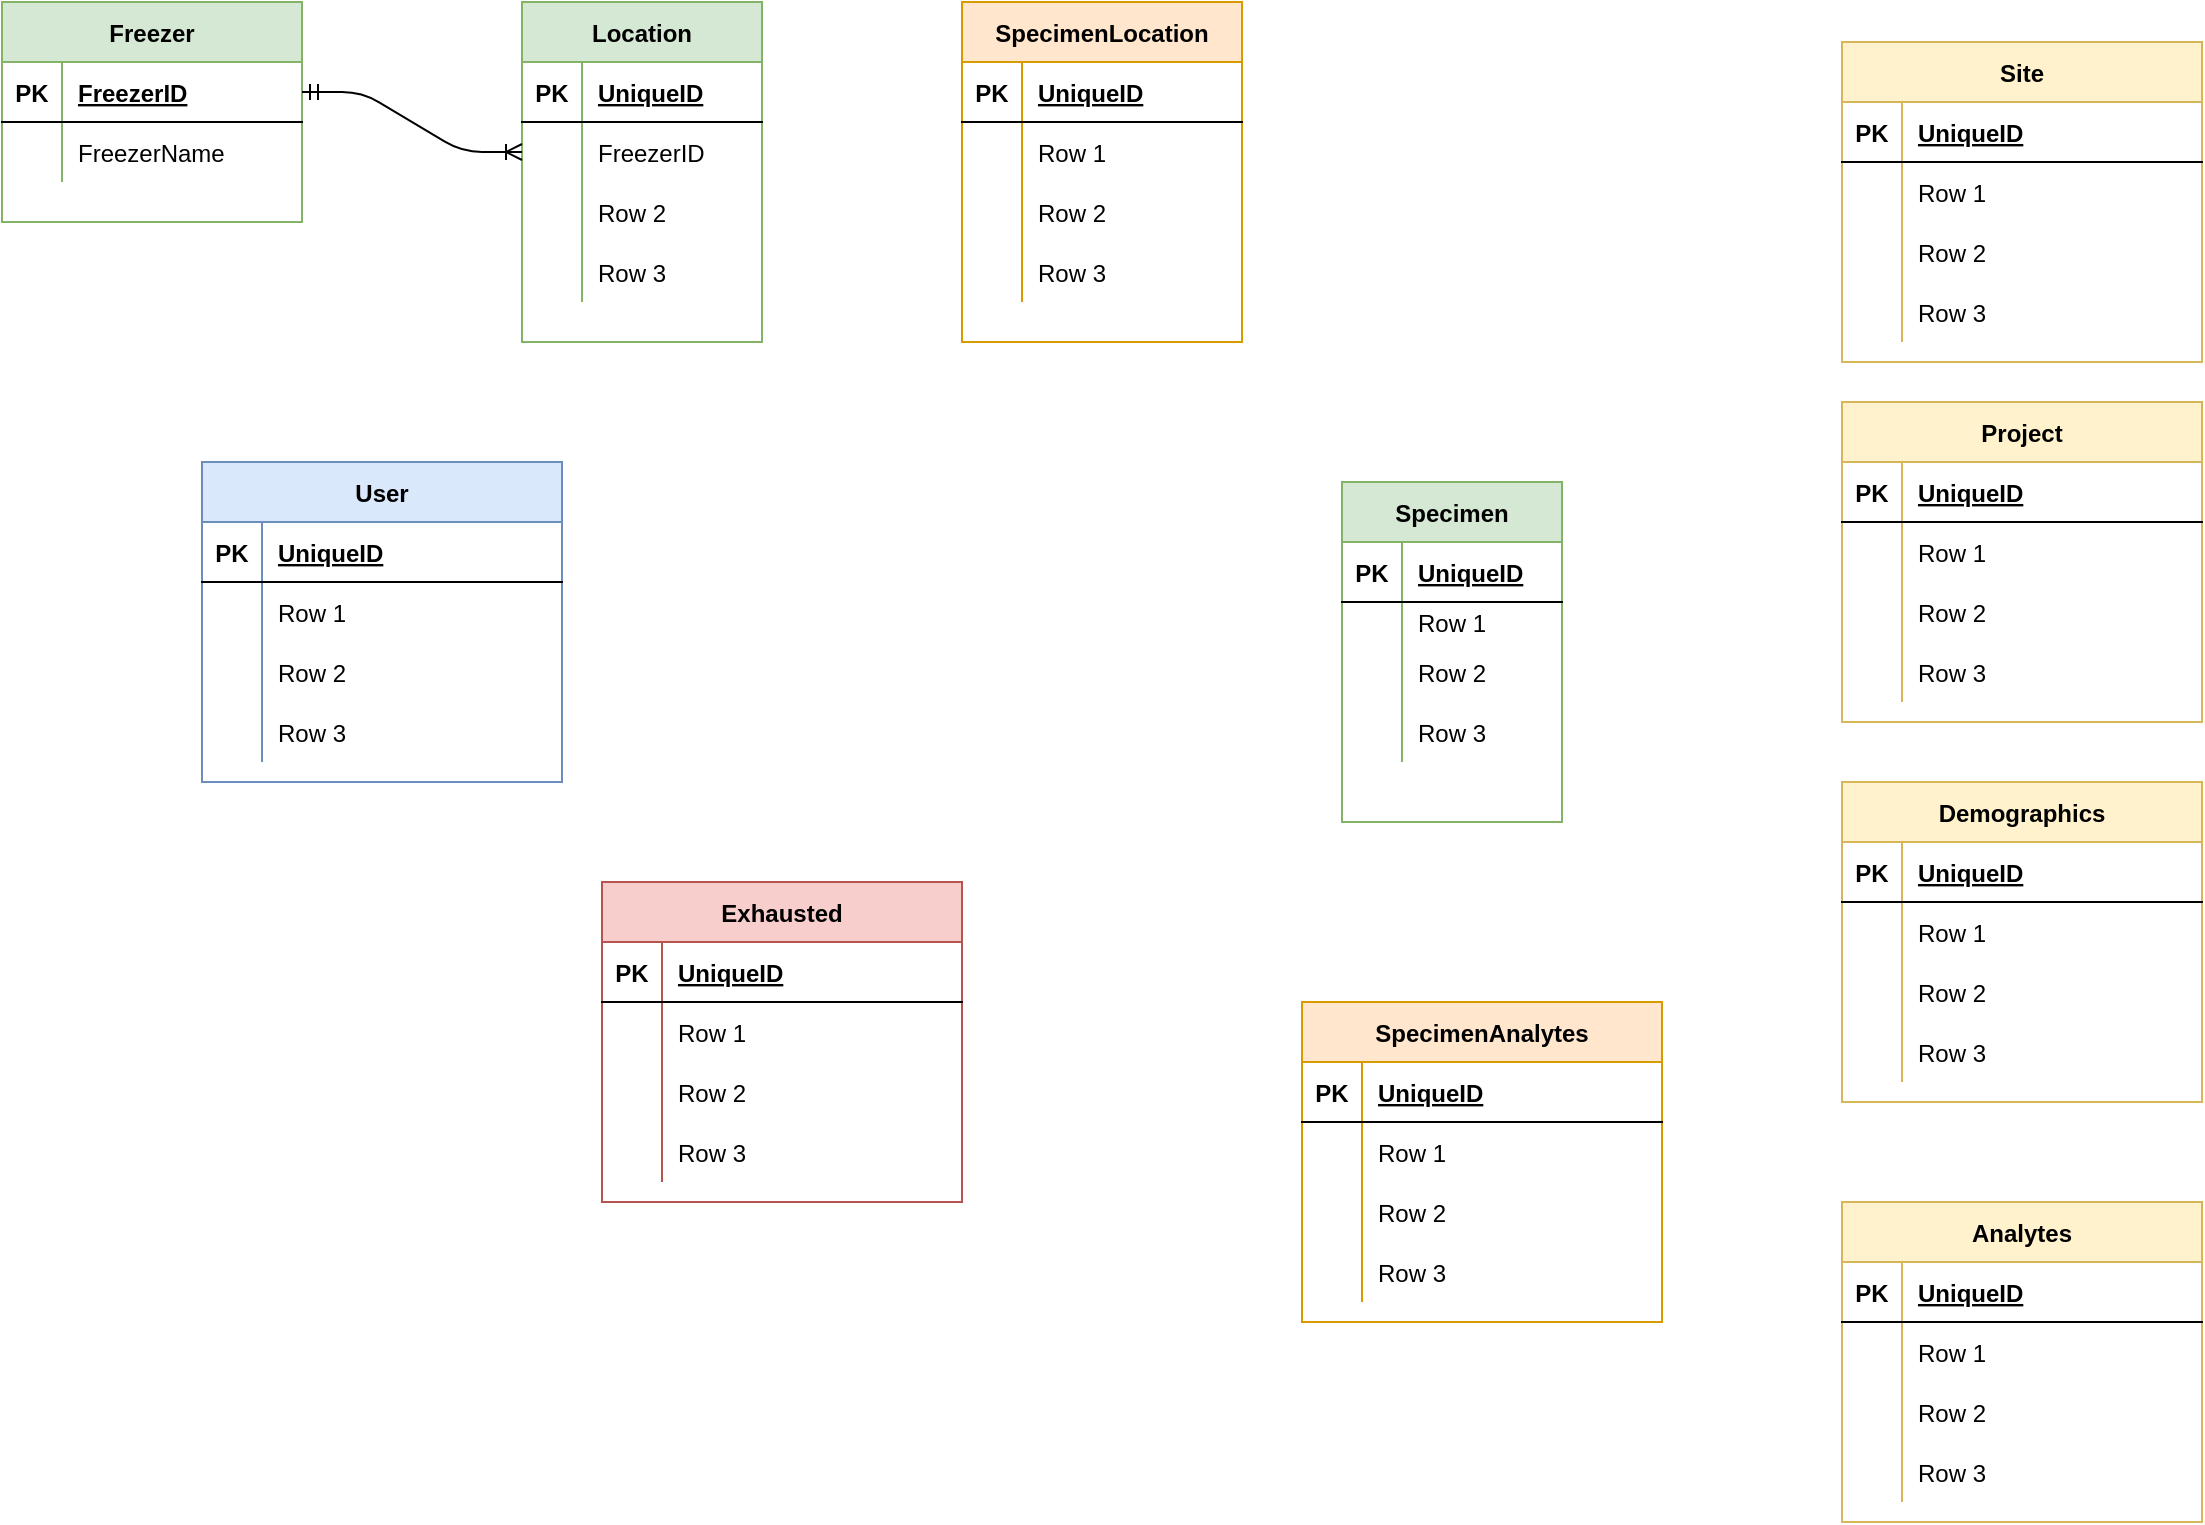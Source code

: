 <mxfile version="13.5.5" type="github"><diagram id="2ooMd2k_cc3liRSy74_t" name="Page-1"><mxGraphModel dx="2272" dy="762" grid="1" gridSize="10" guides="1" tooltips="1" connect="1" arrows="1" fold="1" page="1" pageScale="1" pageWidth="850" pageHeight="1100" math="0" shadow="0"><root><mxCell id="0"/><mxCell id="1" parent="0"/><mxCell id="8HmaBUchB0Zb-yMiRbDa-53" value="Demographics" style="shape=table;startSize=30;container=1;collapsible=1;childLayout=tableLayout;fixedRows=1;rowLines=0;fontStyle=1;align=center;resizeLast=1;fillColor=#fff2cc;strokeColor=#d6b656;" vertex="1" parent="1"><mxGeometry x="630" y="410" width="180" height="160" as="geometry"/></mxCell><mxCell id="8HmaBUchB0Zb-yMiRbDa-54" value="" style="shape=partialRectangle;collapsible=0;dropTarget=0;pointerEvents=0;fillColor=none;top=0;left=0;bottom=1;right=0;points=[[0,0.5],[1,0.5]];portConstraint=eastwest;" vertex="1" parent="8HmaBUchB0Zb-yMiRbDa-53"><mxGeometry y="30" width="180" height="30" as="geometry"/></mxCell><mxCell id="8HmaBUchB0Zb-yMiRbDa-55" value="PK" style="shape=partialRectangle;connectable=0;fillColor=none;top=0;left=0;bottom=0;right=0;fontStyle=1;overflow=hidden;" vertex="1" parent="8HmaBUchB0Zb-yMiRbDa-54"><mxGeometry width="30" height="30" as="geometry"/></mxCell><mxCell id="8HmaBUchB0Zb-yMiRbDa-56" value="UniqueID" style="shape=partialRectangle;connectable=0;fillColor=none;top=0;left=0;bottom=0;right=0;align=left;spacingLeft=6;fontStyle=5;overflow=hidden;" vertex="1" parent="8HmaBUchB0Zb-yMiRbDa-54"><mxGeometry x="30" width="150" height="30" as="geometry"/></mxCell><mxCell id="8HmaBUchB0Zb-yMiRbDa-57" value="" style="shape=partialRectangle;collapsible=0;dropTarget=0;pointerEvents=0;fillColor=none;top=0;left=0;bottom=0;right=0;points=[[0,0.5],[1,0.5]];portConstraint=eastwest;" vertex="1" parent="8HmaBUchB0Zb-yMiRbDa-53"><mxGeometry y="60" width="180" height="30" as="geometry"/></mxCell><mxCell id="8HmaBUchB0Zb-yMiRbDa-58" value="" style="shape=partialRectangle;connectable=0;fillColor=none;top=0;left=0;bottom=0;right=0;editable=1;overflow=hidden;" vertex="1" parent="8HmaBUchB0Zb-yMiRbDa-57"><mxGeometry width="30" height="30" as="geometry"/></mxCell><mxCell id="8HmaBUchB0Zb-yMiRbDa-59" value="Row 1" style="shape=partialRectangle;connectable=0;fillColor=none;top=0;left=0;bottom=0;right=0;align=left;spacingLeft=6;overflow=hidden;" vertex="1" parent="8HmaBUchB0Zb-yMiRbDa-57"><mxGeometry x="30" width="150" height="30" as="geometry"/></mxCell><mxCell id="8HmaBUchB0Zb-yMiRbDa-60" value="" style="shape=partialRectangle;collapsible=0;dropTarget=0;pointerEvents=0;fillColor=none;top=0;left=0;bottom=0;right=0;points=[[0,0.5],[1,0.5]];portConstraint=eastwest;" vertex="1" parent="8HmaBUchB0Zb-yMiRbDa-53"><mxGeometry y="90" width="180" height="30" as="geometry"/></mxCell><mxCell id="8HmaBUchB0Zb-yMiRbDa-61" value="" style="shape=partialRectangle;connectable=0;fillColor=none;top=0;left=0;bottom=0;right=0;editable=1;overflow=hidden;" vertex="1" parent="8HmaBUchB0Zb-yMiRbDa-60"><mxGeometry width="30" height="30" as="geometry"/></mxCell><mxCell id="8HmaBUchB0Zb-yMiRbDa-62" value="Row 2" style="shape=partialRectangle;connectable=0;fillColor=none;top=0;left=0;bottom=0;right=0;align=left;spacingLeft=6;overflow=hidden;" vertex="1" parent="8HmaBUchB0Zb-yMiRbDa-60"><mxGeometry x="30" width="150" height="30" as="geometry"/></mxCell><mxCell id="8HmaBUchB0Zb-yMiRbDa-63" value="" style="shape=partialRectangle;collapsible=0;dropTarget=0;pointerEvents=0;fillColor=none;top=0;left=0;bottom=0;right=0;points=[[0,0.5],[1,0.5]];portConstraint=eastwest;" vertex="1" parent="8HmaBUchB0Zb-yMiRbDa-53"><mxGeometry y="120" width="180" height="30" as="geometry"/></mxCell><mxCell id="8HmaBUchB0Zb-yMiRbDa-64" value="" style="shape=partialRectangle;connectable=0;fillColor=none;top=0;left=0;bottom=0;right=0;editable=1;overflow=hidden;" vertex="1" parent="8HmaBUchB0Zb-yMiRbDa-63"><mxGeometry width="30" height="30" as="geometry"/></mxCell><mxCell id="8HmaBUchB0Zb-yMiRbDa-65" value="Row 3" style="shape=partialRectangle;connectable=0;fillColor=none;top=0;left=0;bottom=0;right=0;align=left;spacingLeft=6;overflow=hidden;" vertex="1" parent="8HmaBUchB0Zb-yMiRbDa-63"><mxGeometry x="30" width="150" height="30" as="geometry"/></mxCell><mxCell id="8HmaBUchB0Zb-yMiRbDa-106" value="Analytes" style="shape=table;startSize=30;container=1;collapsible=1;childLayout=tableLayout;fixedRows=1;rowLines=0;fontStyle=1;align=center;resizeLast=1;fillColor=#fff2cc;strokeColor=#d6b656;" vertex="1" parent="1"><mxGeometry x="630" y="620" width="180" height="160" as="geometry"/></mxCell><mxCell id="8HmaBUchB0Zb-yMiRbDa-107" value="" style="shape=partialRectangle;collapsible=0;dropTarget=0;pointerEvents=0;fillColor=none;top=0;left=0;bottom=1;right=0;points=[[0,0.5],[1,0.5]];portConstraint=eastwest;" vertex="1" parent="8HmaBUchB0Zb-yMiRbDa-106"><mxGeometry y="30" width="180" height="30" as="geometry"/></mxCell><mxCell id="8HmaBUchB0Zb-yMiRbDa-108" value="PK" style="shape=partialRectangle;connectable=0;fillColor=none;top=0;left=0;bottom=0;right=0;fontStyle=1;overflow=hidden;" vertex="1" parent="8HmaBUchB0Zb-yMiRbDa-107"><mxGeometry width="30" height="30" as="geometry"/></mxCell><mxCell id="8HmaBUchB0Zb-yMiRbDa-109" value="UniqueID" style="shape=partialRectangle;connectable=0;fillColor=none;top=0;left=0;bottom=0;right=0;align=left;spacingLeft=6;fontStyle=5;overflow=hidden;" vertex="1" parent="8HmaBUchB0Zb-yMiRbDa-107"><mxGeometry x="30" width="150" height="30" as="geometry"/></mxCell><mxCell id="8HmaBUchB0Zb-yMiRbDa-110" value="" style="shape=partialRectangle;collapsible=0;dropTarget=0;pointerEvents=0;fillColor=none;top=0;left=0;bottom=0;right=0;points=[[0,0.5],[1,0.5]];portConstraint=eastwest;" vertex="1" parent="8HmaBUchB0Zb-yMiRbDa-106"><mxGeometry y="60" width="180" height="30" as="geometry"/></mxCell><mxCell id="8HmaBUchB0Zb-yMiRbDa-111" value="" style="shape=partialRectangle;connectable=0;fillColor=none;top=0;left=0;bottom=0;right=0;editable=1;overflow=hidden;" vertex="1" parent="8HmaBUchB0Zb-yMiRbDa-110"><mxGeometry width="30" height="30" as="geometry"/></mxCell><mxCell id="8HmaBUchB0Zb-yMiRbDa-112" value="Row 1" style="shape=partialRectangle;connectable=0;fillColor=none;top=0;left=0;bottom=0;right=0;align=left;spacingLeft=6;overflow=hidden;" vertex="1" parent="8HmaBUchB0Zb-yMiRbDa-110"><mxGeometry x="30" width="150" height="30" as="geometry"/></mxCell><mxCell id="8HmaBUchB0Zb-yMiRbDa-113" value="" style="shape=partialRectangle;collapsible=0;dropTarget=0;pointerEvents=0;fillColor=none;top=0;left=0;bottom=0;right=0;points=[[0,0.5],[1,0.5]];portConstraint=eastwest;" vertex="1" parent="8HmaBUchB0Zb-yMiRbDa-106"><mxGeometry y="90" width="180" height="30" as="geometry"/></mxCell><mxCell id="8HmaBUchB0Zb-yMiRbDa-114" value="" style="shape=partialRectangle;connectable=0;fillColor=none;top=0;left=0;bottom=0;right=0;editable=1;overflow=hidden;" vertex="1" parent="8HmaBUchB0Zb-yMiRbDa-113"><mxGeometry width="30" height="30" as="geometry"/></mxCell><mxCell id="8HmaBUchB0Zb-yMiRbDa-115" value="Row 2" style="shape=partialRectangle;connectable=0;fillColor=none;top=0;left=0;bottom=0;right=0;align=left;spacingLeft=6;overflow=hidden;" vertex="1" parent="8HmaBUchB0Zb-yMiRbDa-113"><mxGeometry x="30" width="150" height="30" as="geometry"/></mxCell><mxCell id="8HmaBUchB0Zb-yMiRbDa-116" value="" style="shape=partialRectangle;collapsible=0;dropTarget=0;pointerEvents=0;fillColor=none;top=0;left=0;bottom=0;right=0;points=[[0,0.5],[1,0.5]];portConstraint=eastwest;" vertex="1" parent="8HmaBUchB0Zb-yMiRbDa-106"><mxGeometry y="120" width="180" height="30" as="geometry"/></mxCell><mxCell id="8HmaBUchB0Zb-yMiRbDa-117" value="" style="shape=partialRectangle;connectable=0;fillColor=none;top=0;left=0;bottom=0;right=0;editable=1;overflow=hidden;" vertex="1" parent="8HmaBUchB0Zb-yMiRbDa-116"><mxGeometry width="30" height="30" as="geometry"/></mxCell><mxCell id="8HmaBUchB0Zb-yMiRbDa-118" value="Row 3" style="shape=partialRectangle;connectable=0;fillColor=none;top=0;left=0;bottom=0;right=0;align=left;spacingLeft=6;overflow=hidden;" vertex="1" parent="8HmaBUchB0Zb-yMiRbDa-116"><mxGeometry x="30" width="150" height="30" as="geometry"/></mxCell><mxCell id="8HmaBUchB0Zb-yMiRbDa-66" value="Project" style="shape=table;startSize=30;container=1;collapsible=1;childLayout=tableLayout;fixedRows=1;rowLines=0;fontStyle=1;align=center;resizeLast=1;fillColor=#fff2cc;strokeColor=#d6b656;" vertex="1" parent="1"><mxGeometry x="630" y="220" width="180" height="160" as="geometry"/></mxCell><mxCell id="8HmaBUchB0Zb-yMiRbDa-67" value="" style="shape=partialRectangle;collapsible=0;dropTarget=0;pointerEvents=0;fillColor=none;top=0;left=0;bottom=1;right=0;points=[[0,0.5],[1,0.5]];portConstraint=eastwest;" vertex="1" parent="8HmaBUchB0Zb-yMiRbDa-66"><mxGeometry y="30" width="180" height="30" as="geometry"/></mxCell><mxCell id="8HmaBUchB0Zb-yMiRbDa-68" value="PK" style="shape=partialRectangle;connectable=0;fillColor=none;top=0;left=0;bottom=0;right=0;fontStyle=1;overflow=hidden;" vertex="1" parent="8HmaBUchB0Zb-yMiRbDa-67"><mxGeometry width="30" height="30" as="geometry"/></mxCell><mxCell id="8HmaBUchB0Zb-yMiRbDa-69" value="UniqueID" style="shape=partialRectangle;connectable=0;fillColor=none;top=0;left=0;bottom=0;right=0;align=left;spacingLeft=6;fontStyle=5;overflow=hidden;" vertex="1" parent="8HmaBUchB0Zb-yMiRbDa-67"><mxGeometry x="30" width="150" height="30" as="geometry"/></mxCell><mxCell id="8HmaBUchB0Zb-yMiRbDa-70" value="" style="shape=partialRectangle;collapsible=0;dropTarget=0;pointerEvents=0;fillColor=none;top=0;left=0;bottom=0;right=0;points=[[0,0.5],[1,0.5]];portConstraint=eastwest;" vertex="1" parent="8HmaBUchB0Zb-yMiRbDa-66"><mxGeometry y="60" width="180" height="30" as="geometry"/></mxCell><mxCell id="8HmaBUchB0Zb-yMiRbDa-71" value="" style="shape=partialRectangle;connectable=0;fillColor=none;top=0;left=0;bottom=0;right=0;editable=1;overflow=hidden;" vertex="1" parent="8HmaBUchB0Zb-yMiRbDa-70"><mxGeometry width="30" height="30" as="geometry"/></mxCell><mxCell id="8HmaBUchB0Zb-yMiRbDa-72" value="Row 1" style="shape=partialRectangle;connectable=0;fillColor=none;top=0;left=0;bottom=0;right=0;align=left;spacingLeft=6;overflow=hidden;" vertex="1" parent="8HmaBUchB0Zb-yMiRbDa-70"><mxGeometry x="30" width="150" height="30" as="geometry"/></mxCell><mxCell id="8HmaBUchB0Zb-yMiRbDa-73" value="" style="shape=partialRectangle;collapsible=0;dropTarget=0;pointerEvents=0;fillColor=none;top=0;left=0;bottom=0;right=0;points=[[0,0.5],[1,0.5]];portConstraint=eastwest;" vertex="1" parent="8HmaBUchB0Zb-yMiRbDa-66"><mxGeometry y="90" width="180" height="30" as="geometry"/></mxCell><mxCell id="8HmaBUchB0Zb-yMiRbDa-74" value="" style="shape=partialRectangle;connectable=0;fillColor=none;top=0;left=0;bottom=0;right=0;editable=1;overflow=hidden;" vertex="1" parent="8HmaBUchB0Zb-yMiRbDa-73"><mxGeometry width="30" height="30" as="geometry"/></mxCell><mxCell id="8HmaBUchB0Zb-yMiRbDa-75" value="Row 2" style="shape=partialRectangle;connectable=0;fillColor=none;top=0;left=0;bottom=0;right=0;align=left;spacingLeft=6;overflow=hidden;" vertex="1" parent="8HmaBUchB0Zb-yMiRbDa-73"><mxGeometry x="30" width="150" height="30" as="geometry"/></mxCell><mxCell id="8HmaBUchB0Zb-yMiRbDa-76" value="" style="shape=partialRectangle;collapsible=0;dropTarget=0;pointerEvents=0;fillColor=none;top=0;left=0;bottom=0;right=0;points=[[0,0.5],[1,0.5]];portConstraint=eastwest;" vertex="1" parent="8HmaBUchB0Zb-yMiRbDa-66"><mxGeometry y="120" width="180" height="30" as="geometry"/></mxCell><mxCell id="8HmaBUchB0Zb-yMiRbDa-77" value="" style="shape=partialRectangle;connectable=0;fillColor=none;top=0;left=0;bottom=0;right=0;editable=1;overflow=hidden;" vertex="1" parent="8HmaBUchB0Zb-yMiRbDa-76"><mxGeometry width="30" height="30" as="geometry"/></mxCell><mxCell id="8HmaBUchB0Zb-yMiRbDa-78" value="Row 3" style="shape=partialRectangle;connectable=0;fillColor=none;top=0;left=0;bottom=0;right=0;align=left;spacingLeft=6;overflow=hidden;" vertex="1" parent="8HmaBUchB0Zb-yMiRbDa-76"><mxGeometry x="30" width="150" height="30" as="geometry"/></mxCell><mxCell id="8HmaBUchB0Zb-yMiRbDa-79" value="Site" style="shape=table;startSize=30;container=1;collapsible=1;childLayout=tableLayout;fixedRows=1;rowLines=0;fontStyle=1;align=center;resizeLast=1;fillColor=#fff2cc;strokeColor=#d6b656;" vertex="1" parent="1"><mxGeometry x="630" y="40" width="180" height="160" as="geometry"/></mxCell><mxCell id="8HmaBUchB0Zb-yMiRbDa-80" value="" style="shape=partialRectangle;collapsible=0;dropTarget=0;pointerEvents=0;fillColor=none;top=0;left=0;bottom=1;right=0;points=[[0,0.5],[1,0.5]];portConstraint=eastwest;" vertex="1" parent="8HmaBUchB0Zb-yMiRbDa-79"><mxGeometry y="30" width="180" height="30" as="geometry"/></mxCell><mxCell id="8HmaBUchB0Zb-yMiRbDa-81" value="PK" style="shape=partialRectangle;connectable=0;fillColor=none;top=0;left=0;bottom=0;right=0;fontStyle=1;overflow=hidden;" vertex="1" parent="8HmaBUchB0Zb-yMiRbDa-80"><mxGeometry width="30" height="30" as="geometry"/></mxCell><mxCell id="8HmaBUchB0Zb-yMiRbDa-82" value="UniqueID" style="shape=partialRectangle;connectable=0;fillColor=none;top=0;left=0;bottom=0;right=0;align=left;spacingLeft=6;fontStyle=5;overflow=hidden;" vertex="1" parent="8HmaBUchB0Zb-yMiRbDa-80"><mxGeometry x="30" width="150" height="30" as="geometry"/></mxCell><mxCell id="8HmaBUchB0Zb-yMiRbDa-83" value="" style="shape=partialRectangle;collapsible=0;dropTarget=0;pointerEvents=0;fillColor=none;top=0;left=0;bottom=0;right=0;points=[[0,0.5],[1,0.5]];portConstraint=eastwest;" vertex="1" parent="8HmaBUchB0Zb-yMiRbDa-79"><mxGeometry y="60" width="180" height="30" as="geometry"/></mxCell><mxCell id="8HmaBUchB0Zb-yMiRbDa-84" value="" style="shape=partialRectangle;connectable=0;fillColor=none;top=0;left=0;bottom=0;right=0;editable=1;overflow=hidden;" vertex="1" parent="8HmaBUchB0Zb-yMiRbDa-83"><mxGeometry width="30" height="30" as="geometry"/></mxCell><mxCell id="8HmaBUchB0Zb-yMiRbDa-85" value="Row 1" style="shape=partialRectangle;connectable=0;fillColor=none;top=0;left=0;bottom=0;right=0;align=left;spacingLeft=6;overflow=hidden;" vertex="1" parent="8HmaBUchB0Zb-yMiRbDa-83"><mxGeometry x="30" width="150" height="30" as="geometry"/></mxCell><mxCell id="8HmaBUchB0Zb-yMiRbDa-86" value="" style="shape=partialRectangle;collapsible=0;dropTarget=0;pointerEvents=0;fillColor=none;top=0;left=0;bottom=0;right=0;points=[[0,0.5],[1,0.5]];portConstraint=eastwest;" vertex="1" parent="8HmaBUchB0Zb-yMiRbDa-79"><mxGeometry y="90" width="180" height="30" as="geometry"/></mxCell><mxCell id="8HmaBUchB0Zb-yMiRbDa-87" value="" style="shape=partialRectangle;connectable=0;fillColor=none;top=0;left=0;bottom=0;right=0;editable=1;overflow=hidden;" vertex="1" parent="8HmaBUchB0Zb-yMiRbDa-86"><mxGeometry width="30" height="30" as="geometry"/></mxCell><mxCell id="8HmaBUchB0Zb-yMiRbDa-88" value="Row 2" style="shape=partialRectangle;connectable=0;fillColor=none;top=0;left=0;bottom=0;right=0;align=left;spacingLeft=6;overflow=hidden;" vertex="1" parent="8HmaBUchB0Zb-yMiRbDa-86"><mxGeometry x="30" width="150" height="30" as="geometry"/></mxCell><mxCell id="8HmaBUchB0Zb-yMiRbDa-89" value="" style="shape=partialRectangle;collapsible=0;dropTarget=0;pointerEvents=0;fillColor=none;top=0;left=0;bottom=0;right=0;points=[[0,0.5],[1,0.5]];portConstraint=eastwest;" vertex="1" parent="8HmaBUchB0Zb-yMiRbDa-79"><mxGeometry y="120" width="180" height="30" as="geometry"/></mxCell><mxCell id="8HmaBUchB0Zb-yMiRbDa-90" value="" style="shape=partialRectangle;connectable=0;fillColor=none;top=0;left=0;bottom=0;right=0;editable=1;overflow=hidden;" vertex="1" parent="8HmaBUchB0Zb-yMiRbDa-89"><mxGeometry width="30" height="30" as="geometry"/></mxCell><mxCell id="8HmaBUchB0Zb-yMiRbDa-91" value="Row 3" style="shape=partialRectangle;connectable=0;fillColor=none;top=0;left=0;bottom=0;right=0;align=left;spacingLeft=6;overflow=hidden;" vertex="1" parent="8HmaBUchB0Zb-yMiRbDa-89"><mxGeometry x="30" width="150" height="30" as="geometry"/></mxCell><mxCell id="8HmaBUchB0Zb-yMiRbDa-1" value="Freezer" style="shape=table;startSize=30;container=1;collapsible=1;childLayout=tableLayout;fixedRows=1;rowLines=0;fontStyle=1;align=center;resizeLast=1;fillColor=#d5e8d4;strokeColor=#82b366;" vertex="1" parent="1"><mxGeometry x="-290" y="20" width="150" height="110" as="geometry"/></mxCell><mxCell id="8HmaBUchB0Zb-yMiRbDa-2" value="" style="shape=partialRectangle;collapsible=0;dropTarget=0;pointerEvents=0;fillColor=none;top=0;left=0;bottom=1;right=0;points=[[0,0.5],[1,0.5]];portConstraint=eastwest;" vertex="1" parent="8HmaBUchB0Zb-yMiRbDa-1"><mxGeometry y="30" width="150" height="30" as="geometry"/></mxCell><mxCell id="8HmaBUchB0Zb-yMiRbDa-3" value="PK" style="shape=partialRectangle;connectable=0;fillColor=none;top=0;left=0;bottom=0;right=0;fontStyle=1;overflow=hidden;" vertex="1" parent="8HmaBUchB0Zb-yMiRbDa-2"><mxGeometry width="30" height="30" as="geometry"/></mxCell><mxCell id="8HmaBUchB0Zb-yMiRbDa-4" value="FreezerID" style="shape=partialRectangle;connectable=0;fillColor=none;top=0;left=0;bottom=0;right=0;align=left;spacingLeft=6;fontStyle=5;overflow=hidden;" vertex="1" parent="8HmaBUchB0Zb-yMiRbDa-2"><mxGeometry x="30" width="120" height="30" as="geometry"/></mxCell><mxCell id="8HmaBUchB0Zb-yMiRbDa-5" value="" style="shape=partialRectangle;collapsible=0;dropTarget=0;pointerEvents=0;fillColor=none;top=0;left=0;bottom=0;right=0;points=[[0,0.5],[1,0.5]];portConstraint=eastwest;" vertex="1" parent="8HmaBUchB0Zb-yMiRbDa-1"><mxGeometry y="60" width="150" height="30" as="geometry"/></mxCell><mxCell id="8HmaBUchB0Zb-yMiRbDa-6" value="" style="shape=partialRectangle;connectable=0;fillColor=none;top=0;left=0;bottom=0;right=0;editable=1;overflow=hidden;" vertex="1" parent="8HmaBUchB0Zb-yMiRbDa-5"><mxGeometry width="30" height="30" as="geometry"/></mxCell><mxCell id="8HmaBUchB0Zb-yMiRbDa-7" value="FreezerName" style="shape=partialRectangle;connectable=0;fillColor=none;top=0;left=0;bottom=0;right=0;align=left;spacingLeft=6;overflow=hidden;" vertex="1" parent="8HmaBUchB0Zb-yMiRbDa-5"><mxGeometry x="30" width="120" height="30" as="geometry"/></mxCell><mxCell id="8HmaBUchB0Zb-yMiRbDa-40" value="Specimen" style="shape=table;startSize=30;container=1;collapsible=1;childLayout=tableLayout;fixedRows=1;rowLines=0;fontStyle=1;align=center;resizeLast=1;fillColor=#d5e8d4;strokeColor=#82b366;" vertex="1" parent="1"><mxGeometry x="380" y="260" width="110" height="170" as="geometry"/></mxCell><mxCell id="8HmaBUchB0Zb-yMiRbDa-41" value="" style="shape=partialRectangle;collapsible=0;dropTarget=0;pointerEvents=0;fillColor=none;top=0;left=0;bottom=1;right=0;points=[[0,0.5],[1,0.5]];portConstraint=eastwest;" vertex="1" parent="8HmaBUchB0Zb-yMiRbDa-40"><mxGeometry y="30" width="110" height="30" as="geometry"/></mxCell><mxCell id="8HmaBUchB0Zb-yMiRbDa-42" value="PK" style="shape=partialRectangle;connectable=0;fillColor=none;top=0;left=0;bottom=0;right=0;fontStyle=1;overflow=hidden;" vertex="1" parent="8HmaBUchB0Zb-yMiRbDa-41"><mxGeometry width="30" height="30" as="geometry"/></mxCell><mxCell id="8HmaBUchB0Zb-yMiRbDa-43" value="UniqueID" style="shape=partialRectangle;connectable=0;fillColor=none;top=0;left=0;bottom=0;right=0;align=left;spacingLeft=6;fontStyle=5;overflow=hidden;" vertex="1" parent="8HmaBUchB0Zb-yMiRbDa-41"><mxGeometry x="30" width="80" height="30" as="geometry"/></mxCell><mxCell id="8HmaBUchB0Zb-yMiRbDa-44" value="" style="shape=partialRectangle;collapsible=0;dropTarget=0;pointerEvents=0;fillColor=none;top=0;left=0;bottom=0;right=0;points=[[0,0.5],[1,0.5]];portConstraint=eastwest;" vertex="1" parent="8HmaBUchB0Zb-yMiRbDa-40"><mxGeometry y="60" width="110" height="20" as="geometry"/></mxCell><mxCell id="8HmaBUchB0Zb-yMiRbDa-45" value="" style="shape=partialRectangle;connectable=0;fillColor=none;top=0;left=0;bottom=0;right=0;editable=1;overflow=hidden;" vertex="1" parent="8HmaBUchB0Zb-yMiRbDa-44"><mxGeometry width="30" height="20" as="geometry"/></mxCell><mxCell id="8HmaBUchB0Zb-yMiRbDa-46" value="Row 1" style="shape=partialRectangle;connectable=0;fillColor=none;top=0;left=0;bottom=0;right=0;align=left;spacingLeft=6;overflow=hidden;" vertex="1" parent="8HmaBUchB0Zb-yMiRbDa-44"><mxGeometry x="30" width="80" height="20" as="geometry"/></mxCell><mxCell id="8HmaBUchB0Zb-yMiRbDa-47" value="" style="shape=partialRectangle;collapsible=0;dropTarget=0;pointerEvents=0;fillColor=none;top=0;left=0;bottom=0;right=0;points=[[0,0.5],[1,0.5]];portConstraint=eastwest;" vertex="1" parent="8HmaBUchB0Zb-yMiRbDa-40"><mxGeometry y="80" width="110" height="30" as="geometry"/></mxCell><mxCell id="8HmaBUchB0Zb-yMiRbDa-48" value="" style="shape=partialRectangle;connectable=0;fillColor=none;top=0;left=0;bottom=0;right=0;editable=1;overflow=hidden;" vertex="1" parent="8HmaBUchB0Zb-yMiRbDa-47"><mxGeometry width="30" height="30" as="geometry"/></mxCell><mxCell id="8HmaBUchB0Zb-yMiRbDa-49" value="Row 2" style="shape=partialRectangle;connectable=0;fillColor=none;top=0;left=0;bottom=0;right=0;align=left;spacingLeft=6;overflow=hidden;" vertex="1" parent="8HmaBUchB0Zb-yMiRbDa-47"><mxGeometry x="30" width="80" height="30" as="geometry"/></mxCell><mxCell id="8HmaBUchB0Zb-yMiRbDa-50" value="" style="shape=partialRectangle;collapsible=0;dropTarget=0;pointerEvents=0;fillColor=none;top=0;left=0;bottom=0;right=0;points=[[0,0.5],[1,0.5]];portConstraint=eastwest;" vertex="1" parent="8HmaBUchB0Zb-yMiRbDa-40"><mxGeometry y="110" width="110" height="30" as="geometry"/></mxCell><mxCell id="8HmaBUchB0Zb-yMiRbDa-51" value="" style="shape=partialRectangle;connectable=0;fillColor=none;top=0;left=0;bottom=0;right=0;editable=1;overflow=hidden;" vertex="1" parent="8HmaBUchB0Zb-yMiRbDa-50"><mxGeometry width="30" height="30" as="geometry"/></mxCell><mxCell id="8HmaBUchB0Zb-yMiRbDa-52" value="Row 3" style="shape=partialRectangle;connectable=0;fillColor=none;top=0;left=0;bottom=0;right=0;align=left;spacingLeft=6;overflow=hidden;" vertex="1" parent="8HmaBUchB0Zb-yMiRbDa-50"><mxGeometry x="30" width="80" height="30" as="geometry"/></mxCell><mxCell id="8HmaBUchB0Zb-yMiRbDa-93" value="SpecimenAnalytes" style="shape=table;startSize=30;container=1;collapsible=1;childLayout=tableLayout;fixedRows=1;rowLines=0;fontStyle=1;align=center;resizeLast=1;fillColor=#ffe6cc;strokeColor=#d79b00;" vertex="1" parent="1"><mxGeometry x="360" y="520" width="180" height="160" as="geometry"/></mxCell><mxCell id="8HmaBUchB0Zb-yMiRbDa-94" value="" style="shape=partialRectangle;collapsible=0;dropTarget=0;pointerEvents=0;fillColor=none;top=0;left=0;bottom=1;right=0;points=[[0,0.5],[1,0.5]];portConstraint=eastwest;" vertex="1" parent="8HmaBUchB0Zb-yMiRbDa-93"><mxGeometry y="30" width="180" height="30" as="geometry"/></mxCell><mxCell id="8HmaBUchB0Zb-yMiRbDa-95" value="PK" style="shape=partialRectangle;connectable=0;fillColor=none;top=0;left=0;bottom=0;right=0;fontStyle=1;overflow=hidden;" vertex="1" parent="8HmaBUchB0Zb-yMiRbDa-94"><mxGeometry width="30" height="30" as="geometry"/></mxCell><mxCell id="8HmaBUchB0Zb-yMiRbDa-96" value="UniqueID" style="shape=partialRectangle;connectable=0;fillColor=none;top=0;left=0;bottom=0;right=0;align=left;spacingLeft=6;fontStyle=5;overflow=hidden;" vertex="1" parent="8HmaBUchB0Zb-yMiRbDa-94"><mxGeometry x="30" width="150" height="30" as="geometry"/></mxCell><mxCell id="8HmaBUchB0Zb-yMiRbDa-97" value="" style="shape=partialRectangle;collapsible=0;dropTarget=0;pointerEvents=0;fillColor=none;top=0;left=0;bottom=0;right=0;points=[[0,0.5],[1,0.5]];portConstraint=eastwest;" vertex="1" parent="8HmaBUchB0Zb-yMiRbDa-93"><mxGeometry y="60" width="180" height="30" as="geometry"/></mxCell><mxCell id="8HmaBUchB0Zb-yMiRbDa-98" value="" style="shape=partialRectangle;connectable=0;fillColor=none;top=0;left=0;bottom=0;right=0;editable=1;overflow=hidden;" vertex="1" parent="8HmaBUchB0Zb-yMiRbDa-97"><mxGeometry width="30" height="30" as="geometry"/></mxCell><mxCell id="8HmaBUchB0Zb-yMiRbDa-99" value="Row 1" style="shape=partialRectangle;connectable=0;fillColor=none;top=0;left=0;bottom=0;right=0;align=left;spacingLeft=6;overflow=hidden;" vertex="1" parent="8HmaBUchB0Zb-yMiRbDa-97"><mxGeometry x="30" width="150" height="30" as="geometry"/></mxCell><mxCell id="8HmaBUchB0Zb-yMiRbDa-100" value="" style="shape=partialRectangle;collapsible=0;dropTarget=0;pointerEvents=0;fillColor=none;top=0;left=0;bottom=0;right=0;points=[[0,0.5],[1,0.5]];portConstraint=eastwest;" vertex="1" parent="8HmaBUchB0Zb-yMiRbDa-93"><mxGeometry y="90" width="180" height="30" as="geometry"/></mxCell><mxCell id="8HmaBUchB0Zb-yMiRbDa-101" value="" style="shape=partialRectangle;connectable=0;fillColor=none;top=0;left=0;bottom=0;right=0;editable=1;overflow=hidden;" vertex="1" parent="8HmaBUchB0Zb-yMiRbDa-100"><mxGeometry width="30" height="30" as="geometry"/></mxCell><mxCell id="8HmaBUchB0Zb-yMiRbDa-102" value="Row 2" style="shape=partialRectangle;connectable=0;fillColor=none;top=0;left=0;bottom=0;right=0;align=left;spacingLeft=6;overflow=hidden;" vertex="1" parent="8HmaBUchB0Zb-yMiRbDa-100"><mxGeometry x="30" width="150" height="30" as="geometry"/></mxCell><mxCell id="8HmaBUchB0Zb-yMiRbDa-103" value="" style="shape=partialRectangle;collapsible=0;dropTarget=0;pointerEvents=0;fillColor=none;top=0;left=0;bottom=0;right=0;points=[[0,0.5],[1,0.5]];portConstraint=eastwest;" vertex="1" parent="8HmaBUchB0Zb-yMiRbDa-93"><mxGeometry y="120" width="180" height="30" as="geometry"/></mxCell><mxCell id="8HmaBUchB0Zb-yMiRbDa-104" value="" style="shape=partialRectangle;connectable=0;fillColor=none;top=0;left=0;bottom=0;right=0;editable=1;overflow=hidden;" vertex="1" parent="8HmaBUchB0Zb-yMiRbDa-103"><mxGeometry width="30" height="30" as="geometry"/></mxCell><mxCell id="8HmaBUchB0Zb-yMiRbDa-105" value="Row 3" style="shape=partialRectangle;connectable=0;fillColor=none;top=0;left=0;bottom=0;right=0;align=left;spacingLeft=6;overflow=hidden;" vertex="1" parent="8HmaBUchB0Zb-yMiRbDa-103"><mxGeometry x="30" width="150" height="30" as="geometry"/></mxCell><mxCell id="8HmaBUchB0Zb-yMiRbDa-27" value="SpecimenLocation" style="shape=table;startSize=30;container=1;collapsible=1;childLayout=tableLayout;fixedRows=1;rowLines=0;fontStyle=1;align=center;resizeLast=1;fillColor=#ffe6cc;strokeColor=#d79b00;" vertex="1" parent="1"><mxGeometry x="190" y="20" width="140" height="170" as="geometry"/></mxCell><mxCell id="8HmaBUchB0Zb-yMiRbDa-28" value="" style="shape=partialRectangle;collapsible=0;dropTarget=0;pointerEvents=0;fillColor=none;top=0;left=0;bottom=1;right=0;points=[[0,0.5],[1,0.5]];portConstraint=eastwest;" vertex="1" parent="8HmaBUchB0Zb-yMiRbDa-27"><mxGeometry y="30" width="140" height="30" as="geometry"/></mxCell><mxCell id="8HmaBUchB0Zb-yMiRbDa-29" value="PK" style="shape=partialRectangle;connectable=0;fillColor=none;top=0;left=0;bottom=0;right=0;fontStyle=1;overflow=hidden;" vertex="1" parent="8HmaBUchB0Zb-yMiRbDa-28"><mxGeometry width="30" height="30" as="geometry"/></mxCell><mxCell id="8HmaBUchB0Zb-yMiRbDa-30" value="UniqueID" style="shape=partialRectangle;connectable=0;fillColor=none;top=0;left=0;bottom=0;right=0;align=left;spacingLeft=6;fontStyle=5;overflow=hidden;" vertex="1" parent="8HmaBUchB0Zb-yMiRbDa-28"><mxGeometry x="30" width="110" height="30" as="geometry"/></mxCell><mxCell id="8HmaBUchB0Zb-yMiRbDa-31" value="" style="shape=partialRectangle;collapsible=0;dropTarget=0;pointerEvents=0;fillColor=none;top=0;left=0;bottom=0;right=0;points=[[0,0.5],[1,0.5]];portConstraint=eastwest;" vertex="1" parent="8HmaBUchB0Zb-yMiRbDa-27"><mxGeometry y="60" width="140" height="30" as="geometry"/></mxCell><mxCell id="8HmaBUchB0Zb-yMiRbDa-32" value="" style="shape=partialRectangle;connectable=0;fillColor=none;top=0;left=0;bottom=0;right=0;editable=1;overflow=hidden;" vertex="1" parent="8HmaBUchB0Zb-yMiRbDa-31"><mxGeometry width="30" height="30" as="geometry"/></mxCell><mxCell id="8HmaBUchB0Zb-yMiRbDa-33" value="Row 1" style="shape=partialRectangle;connectable=0;fillColor=none;top=0;left=0;bottom=0;right=0;align=left;spacingLeft=6;overflow=hidden;" vertex="1" parent="8HmaBUchB0Zb-yMiRbDa-31"><mxGeometry x="30" width="110" height="30" as="geometry"/></mxCell><mxCell id="8HmaBUchB0Zb-yMiRbDa-34" value="" style="shape=partialRectangle;collapsible=0;dropTarget=0;pointerEvents=0;fillColor=none;top=0;left=0;bottom=0;right=0;points=[[0,0.5],[1,0.5]];portConstraint=eastwest;" vertex="1" parent="8HmaBUchB0Zb-yMiRbDa-27"><mxGeometry y="90" width="140" height="30" as="geometry"/></mxCell><mxCell id="8HmaBUchB0Zb-yMiRbDa-35" value="" style="shape=partialRectangle;connectable=0;fillColor=none;top=0;left=0;bottom=0;right=0;editable=1;overflow=hidden;" vertex="1" parent="8HmaBUchB0Zb-yMiRbDa-34"><mxGeometry width="30" height="30" as="geometry"/></mxCell><mxCell id="8HmaBUchB0Zb-yMiRbDa-36" value="Row 2" style="shape=partialRectangle;connectable=0;fillColor=none;top=0;left=0;bottom=0;right=0;align=left;spacingLeft=6;overflow=hidden;" vertex="1" parent="8HmaBUchB0Zb-yMiRbDa-34"><mxGeometry x="30" width="110" height="30" as="geometry"/></mxCell><mxCell id="8HmaBUchB0Zb-yMiRbDa-37" value="" style="shape=partialRectangle;collapsible=0;dropTarget=0;pointerEvents=0;fillColor=none;top=0;left=0;bottom=0;right=0;points=[[0,0.5],[1,0.5]];portConstraint=eastwest;" vertex="1" parent="8HmaBUchB0Zb-yMiRbDa-27"><mxGeometry y="120" width="140" height="30" as="geometry"/></mxCell><mxCell id="8HmaBUchB0Zb-yMiRbDa-38" value="" style="shape=partialRectangle;connectable=0;fillColor=none;top=0;left=0;bottom=0;right=0;editable=1;overflow=hidden;" vertex="1" parent="8HmaBUchB0Zb-yMiRbDa-37"><mxGeometry width="30" height="30" as="geometry"/></mxCell><mxCell id="8HmaBUchB0Zb-yMiRbDa-39" value="Row 3" style="shape=partialRectangle;connectable=0;fillColor=none;top=0;left=0;bottom=0;right=0;align=left;spacingLeft=6;overflow=hidden;" vertex="1" parent="8HmaBUchB0Zb-yMiRbDa-37"><mxGeometry x="30" width="110" height="30" as="geometry"/></mxCell><mxCell id="8HmaBUchB0Zb-yMiRbDa-14" value="Location" style="shape=table;startSize=30;container=1;collapsible=1;childLayout=tableLayout;fixedRows=1;rowLines=0;fontStyle=1;align=center;resizeLast=1;fillColor=#d5e8d4;strokeColor=#82b366;" vertex="1" parent="1"><mxGeometry x="-30" y="20" width="120" height="170" as="geometry"/></mxCell><mxCell id="8HmaBUchB0Zb-yMiRbDa-15" value="" style="shape=partialRectangle;collapsible=0;dropTarget=0;pointerEvents=0;fillColor=none;top=0;left=0;bottom=1;right=0;points=[[0,0.5],[1,0.5]];portConstraint=eastwest;" vertex="1" parent="8HmaBUchB0Zb-yMiRbDa-14"><mxGeometry y="30" width="120" height="30" as="geometry"/></mxCell><mxCell id="8HmaBUchB0Zb-yMiRbDa-16" value="PK" style="shape=partialRectangle;connectable=0;fillColor=none;top=0;left=0;bottom=0;right=0;fontStyle=1;overflow=hidden;" vertex="1" parent="8HmaBUchB0Zb-yMiRbDa-15"><mxGeometry width="30" height="30" as="geometry"/></mxCell><mxCell id="8HmaBUchB0Zb-yMiRbDa-17" value="UniqueID" style="shape=partialRectangle;connectable=0;fillColor=none;top=0;left=0;bottom=0;right=0;align=left;spacingLeft=6;fontStyle=5;overflow=hidden;" vertex="1" parent="8HmaBUchB0Zb-yMiRbDa-15"><mxGeometry x="30" width="90" height="30" as="geometry"/></mxCell><mxCell id="8HmaBUchB0Zb-yMiRbDa-18" value="" style="shape=partialRectangle;collapsible=0;dropTarget=0;pointerEvents=0;fillColor=none;top=0;left=0;bottom=0;right=0;points=[[0,0.5],[1,0.5]];portConstraint=eastwest;" vertex="1" parent="8HmaBUchB0Zb-yMiRbDa-14"><mxGeometry y="60" width="120" height="30" as="geometry"/></mxCell><mxCell id="8HmaBUchB0Zb-yMiRbDa-19" value="" style="shape=partialRectangle;connectable=0;fillColor=none;top=0;left=0;bottom=0;right=0;editable=1;overflow=hidden;" vertex="1" parent="8HmaBUchB0Zb-yMiRbDa-18"><mxGeometry width="30" height="30" as="geometry"/></mxCell><mxCell id="8HmaBUchB0Zb-yMiRbDa-20" value="FreezerID" style="shape=partialRectangle;connectable=0;fillColor=none;top=0;left=0;bottom=0;right=0;align=left;spacingLeft=6;overflow=hidden;" vertex="1" parent="8HmaBUchB0Zb-yMiRbDa-18"><mxGeometry x="30" width="90" height="30" as="geometry"/></mxCell><mxCell id="8HmaBUchB0Zb-yMiRbDa-21" value="" style="shape=partialRectangle;collapsible=0;dropTarget=0;pointerEvents=0;fillColor=none;top=0;left=0;bottom=0;right=0;points=[[0,0.5],[1,0.5]];portConstraint=eastwest;" vertex="1" parent="8HmaBUchB0Zb-yMiRbDa-14"><mxGeometry y="90" width="120" height="30" as="geometry"/></mxCell><mxCell id="8HmaBUchB0Zb-yMiRbDa-22" value="" style="shape=partialRectangle;connectable=0;fillColor=none;top=0;left=0;bottom=0;right=0;editable=1;overflow=hidden;" vertex="1" parent="8HmaBUchB0Zb-yMiRbDa-21"><mxGeometry width="30" height="30" as="geometry"/></mxCell><mxCell id="8HmaBUchB0Zb-yMiRbDa-23" value="Row 2" style="shape=partialRectangle;connectable=0;fillColor=none;top=0;left=0;bottom=0;right=0;align=left;spacingLeft=6;overflow=hidden;" vertex="1" parent="8HmaBUchB0Zb-yMiRbDa-21"><mxGeometry x="30" width="90" height="30" as="geometry"/></mxCell><mxCell id="8HmaBUchB0Zb-yMiRbDa-24" value="" style="shape=partialRectangle;collapsible=0;dropTarget=0;pointerEvents=0;fillColor=none;top=0;left=0;bottom=0;right=0;points=[[0,0.5],[1,0.5]];portConstraint=eastwest;" vertex="1" parent="8HmaBUchB0Zb-yMiRbDa-14"><mxGeometry y="120" width="120" height="30" as="geometry"/></mxCell><mxCell id="8HmaBUchB0Zb-yMiRbDa-25" value="" style="shape=partialRectangle;connectable=0;fillColor=none;top=0;left=0;bottom=0;right=0;editable=1;overflow=hidden;" vertex="1" parent="8HmaBUchB0Zb-yMiRbDa-24"><mxGeometry width="30" height="30" as="geometry"/></mxCell><mxCell id="8HmaBUchB0Zb-yMiRbDa-26" value="Row 3" style="shape=partialRectangle;connectable=0;fillColor=none;top=0;left=0;bottom=0;right=0;align=left;spacingLeft=6;overflow=hidden;" vertex="1" parent="8HmaBUchB0Zb-yMiRbDa-24"><mxGeometry x="30" width="90" height="30" as="geometry"/></mxCell><mxCell id="8HmaBUchB0Zb-yMiRbDa-119" value="User" style="shape=table;startSize=30;container=1;collapsible=1;childLayout=tableLayout;fixedRows=1;rowLines=0;fontStyle=1;align=center;resizeLast=1;fillColor=#dae8fc;strokeColor=#6c8ebf;" vertex="1" parent="1"><mxGeometry x="-190" y="250" width="180" height="160" as="geometry"/></mxCell><mxCell id="8HmaBUchB0Zb-yMiRbDa-120" value="" style="shape=partialRectangle;collapsible=0;dropTarget=0;pointerEvents=0;fillColor=none;top=0;left=0;bottom=1;right=0;points=[[0,0.5],[1,0.5]];portConstraint=eastwest;" vertex="1" parent="8HmaBUchB0Zb-yMiRbDa-119"><mxGeometry y="30" width="180" height="30" as="geometry"/></mxCell><mxCell id="8HmaBUchB0Zb-yMiRbDa-121" value="PK" style="shape=partialRectangle;connectable=0;fillColor=none;top=0;left=0;bottom=0;right=0;fontStyle=1;overflow=hidden;" vertex="1" parent="8HmaBUchB0Zb-yMiRbDa-120"><mxGeometry width="30" height="30" as="geometry"/></mxCell><mxCell id="8HmaBUchB0Zb-yMiRbDa-122" value="UniqueID" style="shape=partialRectangle;connectable=0;fillColor=none;top=0;left=0;bottom=0;right=0;align=left;spacingLeft=6;fontStyle=5;overflow=hidden;" vertex="1" parent="8HmaBUchB0Zb-yMiRbDa-120"><mxGeometry x="30" width="150" height="30" as="geometry"/></mxCell><mxCell id="8HmaBUchB0Zb-yMiRbDa-123" value="" style="shape=partialRectangle;collapsible=0;dropTarget=0;pointerEvents=0;fillColor=none;top=0;left=0;bottom=0;right=0;points=[[0,0.5],[1,0.5]];portConstraint=eastwest;" vertex="1" parent="8HmaBUchB0Zb-yMiRbDa-119"><mxGeometry y="60" width="180" height="30" as="geometry"/></mxCell><mxCell id="8HmaBUchB0Zb-yMiRbDa-124" value="" style="shape=partialRectangle;connectable=0;fillColor=none;top=0;left=0;bottom=0;right=0;editable=1;overflow=hidden;" vertex="1" parent="8HmaBUchB0Zb-yMiRbDa-123"><mxGeometry width="30" height="30" as="geometry"/></mxCell><mxCell id="8HmaBUchB0Zb-yMiRbDa-125" value="Row 1" style="shape=partialRectangle;connectable=0;fillColor=none;top=0;left=0;bottom=0;right=0;align=left;spacingLeft=6;overflow=hidden;" vertex="1" parent="8HmaBUchB0Zb-yMiRbDa-123"><mxGeometry x="30" width="150" height="30" as="geometry"/></mxCell><mxCell id="8HmaBUchB0Zb-yMiRbDa-126" value="" style="shape=partialRectangle;collapsible=0;dropTarget=0;pointerEvents=0;fillColor=none;top=0;left=0;bottom=0;right=0;points=[[0,0.5],[1,0.5]];portConstraint=eastwest;" vertex="1" parent="8HmaBUchB0Zb-yMiRbDa-119"><mxGeometry y="90" width="180" height="30" as="geometry"/></mxCell><mxCell id="8HmaBUchB0Zb-yMiRbDa-127" value="" style="shape=partialRectangle;connectable=0;fillColor=none;top=0;left=0;bottom=0;right=0;editable=1;overflow=hidden;" vertex="1" parent="8HmaBUchB0Zb-yMiRbDa-126"><mxGeometry width="30" height="30" as="geometry"/></mxCell><mxCell id="8HmaBUchB0Zb-yMiRbDa-128" value="Row 2" style="shape=partialRectangle;connectable=0;fillColor=none;top=0;left=0;bottom=0;right=0;align=left;spacingLeft=6;overflow=hidden;" vertex="1" parent="8HmaBUchB0Zb-yMiRbDa-126"><mxGeometry x="30" width="150" height="30" as="geometry"/></mxCell><mxCell id="8HmaBUchB0Zb-yMiRbDa-129" value="" style="shape=partialRectangle;collapsible=0;dropTarget=0;pointerEvents=0;fillColor=none;top=0;left=0;bottom=0;right=0;points=[[0,0.5],[1,0.5]];portConstraint=eastwest;" vertex="1" parent="8HmaBUchB0Zb-yMiRbDa-119"><mxGeometry y="120" width="180" height="30" as="geometry"/></mxCell><mxCell id="8HmaBUchB0Zb-yMiRbDa-130" value="" style="shape=partialRectangle;connectable=0;fillColor=none;top=0;left=0;bottom=0;right=0;editable=1;overflow=hidden;" vertex="1" parent="8HmaBUchB0Zb-yMiRbDa-129"><mxGeometry width="30" height="30" as="geometry"/></mxCell><mxCell id="8HmaBUchB0Zb-yMiRbDa-131" value="Row 3" style="shape=partialRectangle;connectable=0;fillColor=none;top=0;left=0;bottom=0;right=0;align=left;spacingLeft=6;overflow=hidden;" vertex="1" parent="8HmaBUchB0Zb-yMiRbDa-129"><mxGeometry x="30" width="150" height="30" as="geometry"/></mxCell><mxCell id="8HmaBUchB0Zb-yMiRbDa-132" value="Exhausted" style="shape=table;startSize=30;container=1;collapsible=1;childLayout=tableLayout;fixedRows=1;rowLines=0;fontStyle=1;align=center;resizeLast=1;fillColor=#f8cecc;strokeColor=#b85450;" vertex="1" parent="1"><mxGeometry x="10" y="460" width="180" height="160" as="geometry"/></mxCell><mxCell id="8HmaBUchB0Zb-yMiRbDa-133" value="" style="shape=partialRectangle;collapsible=0;dropTarget=0;pointerEvents=0;fillColor=none;top=0;left=0;bottom=1;right=0;points=[[0,0.5],[1,0.5]];portConstraint=eastwest;" vertex="1" parent="8HmaBUchB0Zb-yMiRbDa-132"><mxGeometry y="30" width="180" height="30" as="geometry"/></mxCell><mxCell id="8HmaBUchB0Zb-yMiRbDa-134" value="PK" style="shape=partialRectangle;connectable=0;fillColor=none;top=0;left=0;bottom=0;right=0;fontStyle=1;overflow=hidden;" vertex="1" parent="8HmaBUchB0Zb-yMiRbDa-133"><mxGeometry width="30" height="30" as="geometry"/></mxCell><mxCell id="8HmaBUchB0Zb-yMiRbDa-135" value="UniqueID" style="shape=partialRectangle;connectable=0;fillColor=none;top=0;left=0;bottom=0;right=0;align=left;spacingLeft=6;fontStyle=5;overflow=hidden;" vertex="1" parent="8HmaBUchB0Zb-yMiRbDa-133"><mxGeometry x="30" width="150" height="30" as="geometry"/></mxCell><mxCell id="8HmaBUchB0Zb-yMiRbDa-136" value="" style="shape=partialRectangle;collapsible=0;dropTarget=0;pointerEvents=0;fillColor=none;top=0;left=0;bottom=0;right=0;points=[[0,0.5],[1,0.5]];portConstraint=eastwest;" vertex="1" parent="8HmaBUchB0Zb-yMiRbDa-132"><mxGeometry y="60" width="180" height="30" as="geometry"/></mxCell><mxCell id="8HmaBUchB0Zb-yMiRbDa-137" value="" style="shape=partialRectangle;connectable=0;fillColor=none;top=0;left=0;bottom=0;right=0;editable=1;overflow=hidden;" vertex="1" parent="8HmaBUchB0Zb-yMiRbDa-136"><mxGeometry width="30" height="30" as="geometry"/></mxCell><mxCell id="8HmaBUchB0Zb-yMiRbDa-138" value="Row 1" style="shape=partialRectangle;connectable=0;fillColor=none;top=0;left=0;bottom=0;right=0;align=left;spacingLeft=6;overflow=hidden;" vertex="1" parent="8HmaBUchB0Zb-yMiRbDa-136"><mxGeometry x="30" width="150" height="30" as="geometry"/></mxCell><mxCell id="8HmaBUchB0Zb-yMiRbDa-139" value="" style="shape=partialRectangle;collapsible=0;dropTarget=0;pointerEvents=0;fillColor=none;top=0;left=0;bottom=0;right=0;points=[[0,0.5],[1,0.5]];portConstraint=eastwest;" vertex="1" parent="8HmaBUchB0Zb-yMiRbDa-132"><mxGeometry y="90" width="180" height="30" as="geometry"/></mxCell><mxCell id="8HmaBUchB0Zb-yMiRbDa-140" value="" style="shape=partialRectangle;connectable=0;fillColor=none;top=0;left=0;bottom=0;right=0;editable=1;overflow=hidden;" vertex="1" parent="8HmaBUchB0Zb-yMiRbDa-139"><mxGeometry width="30" height="30" as="geometry"/></mxCell><mxCell id="8HmaBUchB0Zb-yMiRbDa-141" value="Row 2" style="shape=partialRectangle;connectable=0;fillColor=none;top=0;left=0;bottom=0;right=0;align=left;spacingLeft=6;overflow=hidden;" vertex="1" parent="8HmaBUchB0Zb-yMiRbDa-139"><mxGeometry x="30" width="150" height="30" as="geometry"/></mxCell><mxCell id="8HmaBUchB0Zb-yMiRbDa-142" value="" style="shape=partialRectangle;collapsible=0;dropTarget=0;pointerEvents=0;fillColor=none;top=0;left=0;bottom=0;right=0;points=[[0,0.5],[1,0.5]];portConstraint=eastwest;" vertex="1" parent="8HmaBUchB0Zb-yMiRbDa-132"><mxGeometry y="120" width="180" height="30" as="geometry"/></mxCell><mxCell id="8HmaBUchB0Zb-yMiRbDa-143" value="" style="shape=partialRectangle;connectable=0;fillColor=none;top=0;left=0;bottom=0;right=0;editable=1;overflow=hidden;" vertex="1" parent="8HmaBUchB0Zb-yMiRbDa-142"><mxGeometry width="30" height="30" as="geometry"/></mxCell><mxCell id="8HmaBUchB0Zb-yMiRbDa-144" value="Row 3" style="shape=partialRectangle;connectable=0;fillColor=none;top=0;left=0;bottom=0;right=0;align=left;spacingLeft=6;overflow=hidden;" vertex="1" parent="8HmaBUchB0Zb-yMiRbDa-142"><mxGeometry x="30" width="150" height="30" as="geometry"/></mxCell><mxCell id="8HmaBUchB0Zb-yMiRbDa-145" value="" style="edgeStyle=entityRelationEdgeStyle;fontSize=12;html=1;endArrow=ERoneToMany;startArrow=ERmandOne;entryX=0;entryY=0.5;entryDx=0;entryDy=0;exitX=1;exitY=0.5;exitDx=0;exitDy=0;" edge="1" parent="1" source="8HmaBUchB0Zb-yMiRbDa-2" target="8HmaBUchB0Zb-yMiRbDa-18"><mxGeometry width="100" height="100" relative="1" as="geometry"><mxPoint x="-140" y="140" as="sourcePoint"/><mxPoint x="-40" y="40" as="targetPoint"/></mxGeometry></mxCell></root></mxGraphModel></diagram></mxfile>